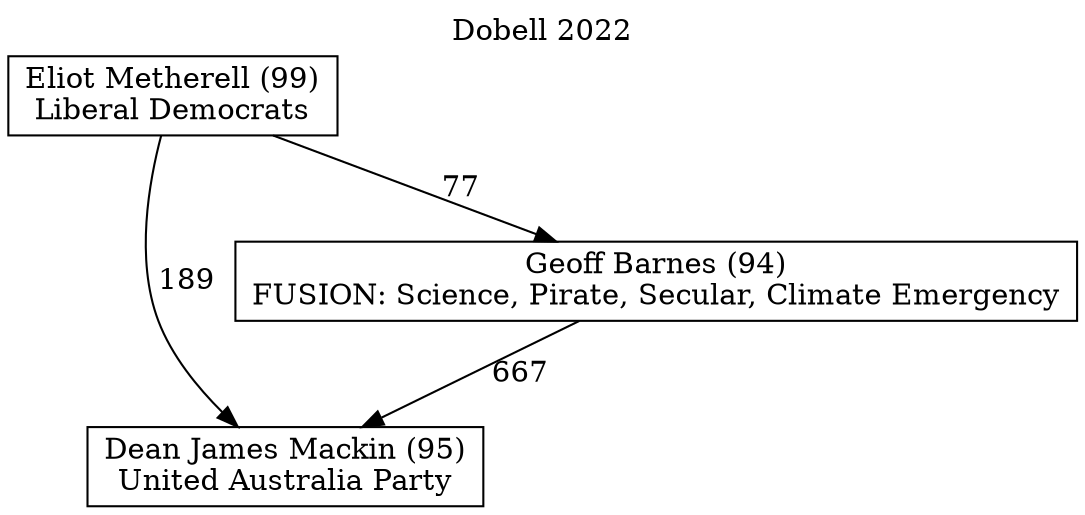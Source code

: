 // House preference flow
digraph "Dean James Mackin (95)_Dobell_2022" {
	graph [label="Dobell 2022" labelloc=t mclimit=10]
	node [shape=box]
	"Dean James Mackin (95)" [label="Dean James Mackin (95)
United Australia Party"]
	"Geoff Barnes (94)" [label="Geoff Barnes (94)
FUSION: Science, Pirate, Secular, Climate Emergency"]
	"Eliot Metherell (99)" [label="Eliot Metherell (99)
Liberal Democrats"]
	"Geoff Barnes (94)" -> "Dean James Mackin (95)" [label=667]
	"Eliot Metherell (99)" -> "Geoff Barnes (94)" [label=77]
	"Eliot Metherell (99)" -> "Dean James Mackin (95)" [label=189]
}
